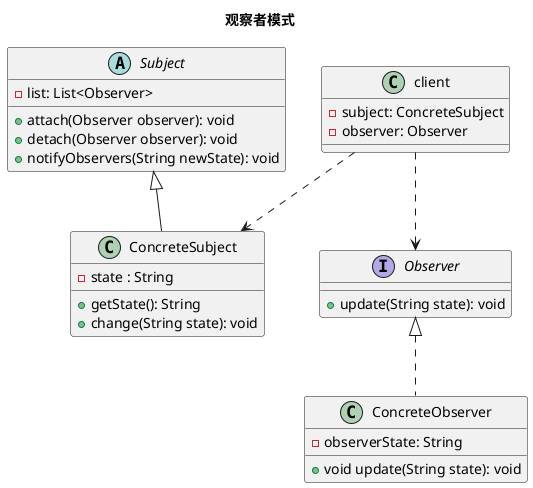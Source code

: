 @startuml
title 观察者模式

abstract class Subject {
    - list: List<Observer>
    + attach(Observer observer): void
    + detach(Observer observer): void
    + notifyObservers(String newState): void
}

class ConcreteSubject extends Subject {
    - state : String
    + getState(): String
    + change(String state): void
}

interface Observer {
    + update(String state): void
}

class ConcreteObserver implements Observer {
    - observerState: String
    + void update(String state): void
}

class client {
    - subject: ConcreteSubject
    - observer: Observer
}

client ..> Observer
client ..> ConcreteSubject

@enduml